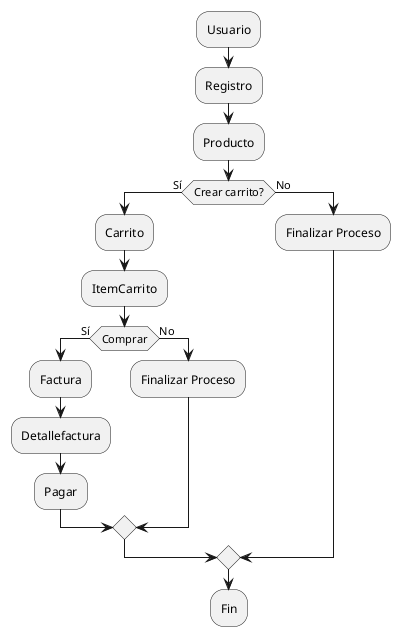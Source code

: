 @startuml Diagrma

:Usuario;
:Registro;
:Producto;
  if (Crear carrito?) then (Sí)
    :Carrito;
    :ItemCarrito;
  if (Comprar) then (Sí)
    :Factura;
    :Detallefactura;
    :Pagar;
  else (No)
    :Finalizar Proceso;
  endif
  
else (No)
   :Finalizar Proceso;
endif
:Fin;
@enduml
